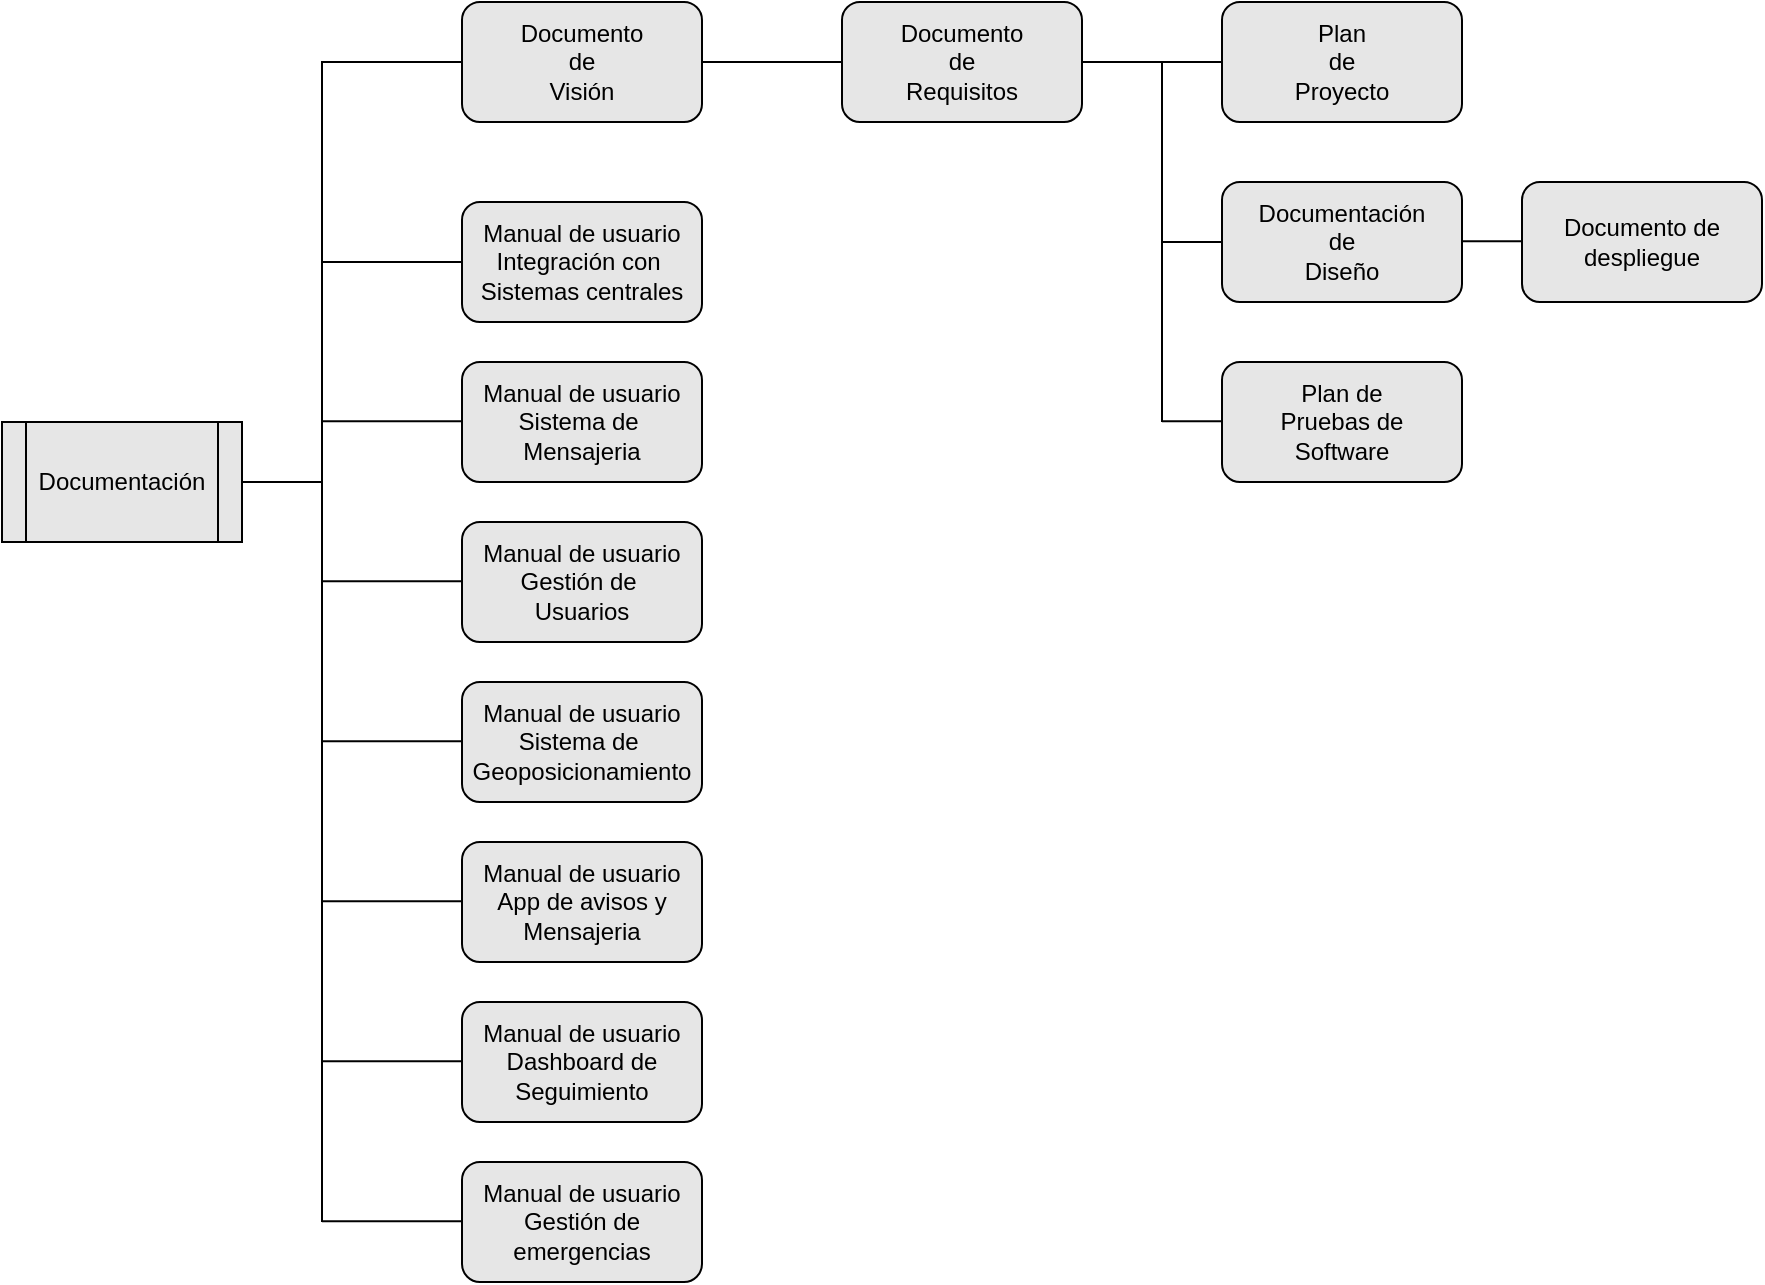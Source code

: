 <mxfile version="24.2.2" type="device">
  <diagram name="Página-1" id="tAQvFzvkBDLqkP6wmW29">
    <mxGraphModel dx="1687" dy="918" grid="1" gridSize="10" guides="1" tooltips="1" connect="1" arrows="1" fold="1" page="1" pageScale="1" pageWidth="827" pageHeight="1169" math="0" shadow="0">
      <root>
        <mxCell id="0" />
        <mxCell id="1" parent="0" />
        <mxCell id="pTNY62sD99MfWuBy5YWG-1" value="Documentación" style="shape=process;whiteSpace=wrap;html=1;backgroundOutline=1;fillColor=#E6E6E6;" parent="1" vertex="1">
          <mxGeometry x="40" y="430" width="120" height="60" as="geometry" />
        </mxCell>
        <mxCell id="pTNY62sD99MfWuBy5YWG-2" value="Documento&lt;div&gt;de&lt;/div&gt;&lt;div&gt;Visión&lt;/div&gt;" style="rounded=1;whiteSpace=wrap;html=1;fillColor=#E6E6E6;" parent="1" vertex="1">
          <mxGeometry x="270" y="220" width="120" height="60" as="geometry" />
        </mxCell>
        <mxCell id="pTNY62sD99MfWuBy5YWG-5" value="" style="endArrow=none;html=1;rounded=0;exitX=1;exitY=0.5;exitDx=0;exitDy=0;entryX=0;entryY=0.5;entryDx=0;entryDy=0;fillColor=#E6E6E6;" parent="1" source="pTNY62sD99MfWuBy5YWG-1" target="pTNY62sD99MfWuBy5YWG-2" edge="1">
          <mxGeometry width="50" height="50" relative="1" as="geometry">
            <mxPoint x="390" y="430" as="sourcePoint" />
            <mxPoint x="440" y="380" as="targetPoint" />
            <Array as="points">
              <mxPoint x="200" y="460" />
              <mxPoint x="200" y="250" />
            </Array>
          </mxGeometry>
        </mxCell>
        <mxCell id="pTNY62sD99MfWuBy5YWG-6" value="Documento&lt;div&gt;de&lt;/div&gt;&lt;div&gt;Requisitos&lt;/div&gt;" style="rounded=1;whiteSpace=wrap;html=1;fillColor=#E6E6E6;" parent="1" vertex="1">
          <mxGeometry x="460" y="220" width="120" height="60" as="geometry" />
        </mxCell>
        <mxCell id="pTNY62sD99MfWuBy5YWG-7" value="" style="endArrow=none;html=1;rounded=0;exitX=1;exitY=0.5;exitDx=0;exitDy=0;entryX=0;entryY=0.5;entryDx=0;entryDy=0;fillColor=#E6E6E6;" parent="1" source="pTNY62sD99MfWuBy5YWG-2" target="pTNY62sD99MfWuBy5YWG-6" edge="1">
          <mxGeometry width="50" height="50" relative="1" as="geometry">
            <mxPoint x="390" y="430" as="sourcePoint" />
            <mxPoint x="440" y="380" as="targetPoint" />
          </mxGeometry>
        </mxCell>
        <mxCell id="pTNY62sD99MfWuBy5YWG-8" value="" style="endArrow=none;html=1;rounded=0;entryX=1;entryY=0.5;entryDx=0;entryDy=0;exitX=0;exitY=0.5;exitDx=0;exitDy=0;fillColor=#E6E6E6;" parent="1" source="pTNY62sD99MfWuBy5YWG-9" target="pTNY62sD99MfWuBy5YWG-6" edge="1">
          <mxGeometry width="50" height="50" relative="1" as="geometry">
            <mxPoint x="640" y="250" as="sourcePoint" />
            <mxPoint x="440" y="380" as="targetPoint" />
          </mxGeometry>
        </mxCell>
        <mxCell id="pTNY62sD99MfWuBy5YWG-9" value="Plan&lt;div&gt;de&lt;/div&gt;&lt;div&gt;Proyecto&lt;/div&gt;" style="rounded=1;whiteSpace=wrap;html=1;fillColor=#E6E6E6;" parent="1" vertex="1">
          <mxGeometry x="650" y="220" width="120" height="60" as="geometry" />
        </mxCell>
        <mxCell id="pTNY62sD99MfWuBy5YWG-10" value="Documentación&lt;div&gt;de&lt;/div&gt;&lt;div&gt;Diseño&lt;/div&gt;" style="rounded=1;whiteSpace=wrap;html=1;fillColor=#E6E6E6;" parent="1" vertex="1">
          <mxGeometry x="650" y="310" width="120" height="60" as="geometry" />
        </mxCell>
        <mxCell id="pTNY62sD99MfWuBy5YWG-11" value="Plan de&lt;div&gt;Pruebas de&lt;/div&gt;&lt;div&gt;Software&lt;/div&gt;" style="rounded=1;whiteSpace=wrap;html=1;fillColor=#E6E6E6;" parent="1" vertex="1">
          <mxGeometry x="650" y="400" width="120" height="60" as="geometry" />
        </mxCell>
        <mxCell id="pTNY62sD99MfWuBy5YWG-12" value="" style="endArrow=none;html=1;rounded=0;fillColor=#E6E6E6;" parent="1" edge="1">
          <mxGeometry width="50" height="50" relative="1" as="geometry">
            <mxPoint x="620" y="430" as="sourcePoint" />
            <mxPoint x="620" y="250" as="targetPoint" />
            <Array as="points">
              <mxPoint x="620" y="350" />
            </Array>
          </mxGeometry>
        </mxCell>
        <mxCell id="pTNY62sD99MfWuBy5YWG-13" value="" style="endArrow=none;html=1;rounded=0;exitX=0;exitY=0.5;exitDx=0;exitDy=0;fillColor=#E6E6E6;" parent="1" source="pTNY62sD99MfWuBy5YWG-10" edge="1">
          <mxGeometry width="50" height="50" relative="1" as="geometry">
            <mxPoint x="390" y="430" as="sourcePoint" />
            <mxPoint x="620" y="340" as="targetPoint" />
          </mxGeometry>
        </mxCell>
        <mxCell id="pTNY62sD99MfWuBy5YWG-14" value="" style="endArrow=none;html=1;rounded=0;exitX=0;exitY=0.5;exitDx=0;exitDy=0;fillColor=#E6E6E6;" parent="1" edge="1">
          <mxGeometry width="50" height="50" relative="1" as="geometry">
            <mxPoint x="650" y="429.58" as="sourcePoint" />
            <mxPoint x="620" y="429.58" as="targetPoint" />
          </mxGeometry>
        </mxCell>
        <mxCell id="pTNY62sD99MfWuBy5YWG-15" value="" style="endArrow=none;html=1;rounded=0;exitX=0;exitY=0.5;exitDx=0;exitDy=0;fillColor=#E6E6E6;" parent="1" edge="1">
          <mxGeometry width="50" height="50" relative="1" as="geometry">
            <mxPoint x="800" y="339.66" as="sourcePoint" />
            <mxPoint x="770" y="339.66" as="targetPoint" />
          </mxGeometry>
        </mxCell>
        <mxCell id="pTNY62sD99MfWuBy5YWG-16" value="Documento de despliegue" style="rounded=1;whiteSpace=wrap;html=1;fillColor=#E6E6E6;" parent="1" vertex="1">
          <mxGeometry x="800" y="310" width="120" height="60" as="geometry" />
        </mxCell>
        <mxCell id="pTNY62sD99MfWuBy5YWG-17" value="Manual de usuario&lt;div&gt;Integración con&amp;nbsp;&lt;/div&gt;&lt;div&gt;Sistemas centrales&lt;/div&gt;" style="rounded=1;whiteSpace=wrap;html=1;fillColor=#E6E6E6;" parent="1" vertex="1">
          <mxGeometry x="270" y="320" width="120" height="60" as="geometry" />
        </mxCell>
        <mxCell id="pTNY62sD99MfWuBy5YWG-18" value="Manual de usuario&lt;div&gt;&lt;span style=&quot;background-color: initial;&quot;&gt;Sistema&amp;nbsp;&lt;/span&gt;&lt;span style=&quot;background-color: initial;&quot;&gt;de&amp;nbsp;&lt;/span&gt;&lt;/div&gt;&lt;div&gt;&lt;span style=&quot;background-color: initial;&quot;&gt;Mensajeria&lt;/span&gt;&lt;/div&gt;" style="rounded=1;whiteSpace=wrap;html=1;fillColor=#E6E6E6;" parent="1" vertex="1">
          <mxGeometry x="270" y="400" width="120" height="60" as="geometry" />
        </mxCell>
        <mxCell id="pTNY62sD99MfWuBy5YWG-19" value="Manual de usuario&lt;div&gt;&lt;span style=&quot;background-color: initial;&quot;&gt;Gestión de&amp;nbsp;&lt;/span&gt;&lt;/div&gt;&lt;div&gt;&lt;span style=&quot;background-color: initial;&quot;&gt;Usuarios&lt;/span&gt;&lt;br&gt;&lt;/div&gt;" style="rounded=1;whiteSpace=wrap;html=1;fillColor=#E6E6E6;" parent="1" vertex="1">
          <mxGeometry x="270" y="480" width="120" height="60" as="geometry" />
        </mxCell>
        <mxCell id="pTNY62sD99MfWuBy5YWG-20" value="Manual de usuario&lt;div&gt;&lt;span style=&quot;background-color: initial;&quot;&gt;Sistema de&amp;nbsp;&lt;/span&gt;&lt;/div&gt;&lt;div&gt;&lt;span style=&quot;background-color: initial;&quot;&gt;Geoposicionamiento&lt;/span&gt;&lt;br&gt;&lt;/div&gt;" style="rounded=1;whiteSpace=wrap;html=1;fillColor=#E6E6E6;" parent="1" vertex="1">
          <mxGeometry x="270" y="560" width="120" height="60" as="geometry" />
        </mxCell>
        <mxCell id="pTNY62sD99MfWuBy5YWG-21" value="Manual de usuario&lt;div&gt;&lt;span style=&quot;background-color: initial;&quot;&gt;App de avisos y Mensajeria&lt;/span&gt;&lt;br&gt;&lt;/div&gt;" style="rounded=1;whiteSpace=wrap;html=1;fillColor=#E6E6E6;" parent="1" vertex="1">
          <mxGeometry x="270" y="640" width="120" height="60" as="geometry" />
        </mxCell>
        <mxCell id="pTNY62sD99MfWuBy5YWG-22" value="Manual de usuario&lt;div&gt;Dashboard de&lt;/div&gt;&lt;div&gt;Seguimiento&lt;/div&gt;" style="rounded=1;whiteSpace=wrap;html=1;fillColor=#E6E6E6;" parent="1" vertex="1">
          <mxGeometry x="270" y="720" width="120" height="60" as="geometry" />
        </mxCell>
        <mxCell id="pTNY62sD99MfWuBy5YWG-23" value="Manual de usuario&lt;div&gt;Gestión de emergencias&lt;/div&gt;" style="rounded=1;whiteSpace=wrap;html=1;fillColor=#E6E6E6;" parent="1" vertex="1">
          <mxGeometry x="270" y="800" width="120" height="60" as="geometry" />
        </mxCell>
        <mxCell id="pTNY62sD99MfWuBy5YWG-24" value="" style="endArrow=none;html=1;rounded=0;entryX=0;entryY=0.5;entryDx=0;entryDy=0;fillColor=#E6E6E6;" parent="1" target="pTNY62sD99MfWuBy5YWG-17" edge="1">
          <mxGeometry width="50" height="50" relative="1" as="geometry">
            <mxPoint x="200" y="350" as="sourcePoint" />
            <mxPoint x="380" y="440" as="targetPoint" />
          </mxGeometry>
        </mxCell>
        <mxCell id="pTNY62sD99MfWuBy5YWG-25" value="" style="endArrow=none;html=1;rounded=0;entryX=0;entryY=0.5;entryDx=0;entryDy=0;fillColor=#E6E6E6;" parent="1" edge="1">
          <mxGeometry width="50" height="50" relative="1" as="geometry">
            <mxPoint x="200" y="429.66" as="sourcePoint" />
            <mxPoint x="270" y="429.66" as="targetPoint" />
          </mxGeometry>
        </mxCell>
        <mxCell id="pTNY62sD99MfWuBy5YWG-26" value="" style="endArrow=none;html=1;rounded=0;entryX=0;entryY=0.5;entryDx=0;entryDy=0;fillColor=#E6E6E6;" parent="1" edge="1">
          <mxGeometry width="50" height="50" relative="1" as="geometry">
            <mxPoint x="200" y="509.66" as="sourcePoint" />
            <mxPoint x="270" y="509.66" as="targetPoint" />
          </mxGeometry>
        </mxCell>
        <mxCell id="pTNY62sD99MfWuBy5YWG-27" value="" style="endArrow=none;html=1;rounded=0;entryX=0;entryY=0.5;entryDx=0;entryDy=0;fillColor=#E6E6E6;" parent="1" edge="1">
          <mxGeometry width="50" height="50" relative="1" as="geometry">
            <mxPoint x="200" y="589.66" as="sourcePoint" />
            <mxPoint x="270" y="589.66" as="targetPoint" />
          </mxGeometry>
        </mxCell>
        <mxCell id="pTNY62sD99MfWuBy5YWG-28" value="" style="endArrow=none;html=1;rounded=0;entryX=0;entryY=0.5;entryDx=0;entryDy=0;fillColor=#E6E6E6;" parent="1" edge="1">
          <mxGeometry width="50" height="50" relative="1" as="geometry">
            <mxPoint x="200" y="669.66" as="sourcePoint" />
            <mxPoint x="270" y="669.66" as="targetPoint" />
          </mxGeometry>
        </mxCell>
        <mxCell id="pTNY62sD99MfWuBy5YWG-29" value="" style="endArrow=none;html=1;rounded=0;entryX=0;entryY=0.5;entryDx=0;entryDy=0;fillColor=#E6E6E6;" parent="1" edge="1">
          <mxGeometry width="50" height="50" relative="1" as="geometry">
            <mxPoint x="200" y="749.66" as="sourcePoint" />
            <mxPoint x="270" y="749.66" as="targetPoint" />
          </mxGeometry>
        </mxCell>
        <mxCell id="pTNY62sD99MfWuBy5YWG-30" value="" style="endArrow=none;html=1;rounded=0;entryX=0;entryY=0.5;entryDx=0;entryDy=0;fillColor=#E6E6E6;" parent="1" edge="1">
          <mxGeometry width="50" height="50" relative="1" as="geometry">
            <mxPoint x="200" y="829.66" as="sourcePoint" />
            <mxPoint x="270" y="829.66" as="targetPoint" />
          </mxGeometry>
        </mxCell>
        <mxCell id="pTNY62sD99MfWuBy5YWG-31" value="" style="endArrow=none;html=1;rounded=0;fillColor=#E6E6E6;" parent="1" edge="1">
          <mxGeometry width="50" height="50" relative="1" as="geometry">
            <mxPoint x="200" y="830" as="sourcePoint" />
            <mxPoint x="200" y="460" as="targetPoint" />
          </mxGeometry>
        </mxCell>
      </root>
    </mxGraphModel>
  </diagram>
</mxfile>
